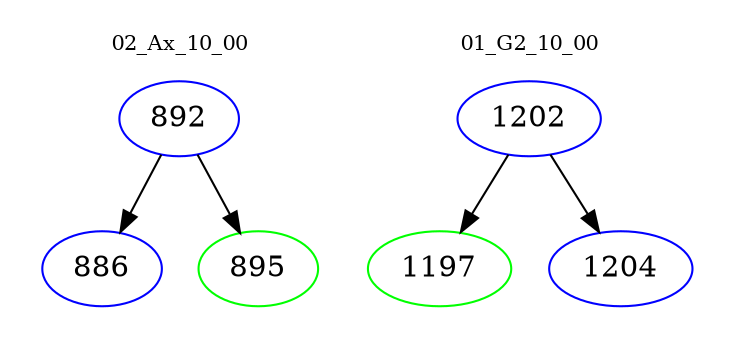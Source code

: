 digraph{
subgraph cluster_0 {
color = white
label = "02_Ax_10_00";
fontsize=10;
T0_892 [label="892", color="blue"]
T0_892 -> T0_886 [color="black"]
T0_886 [label="886", color="blue"]
T0_892 -> T0_895 [color="black"]
T0_895 [label="895", color="green"]
}
subgraph cluster_1 {
color = white
label = "01_G2_10_00";
fontsize=10;
T1_1202 [label="1202", color="blue"]
T1_1202 -> T1_1197 [color="black"]
T1_1197 [label="1197", color="green"]
T1_1202 -> T1_1204 [color="black"]
T1_1204 [label="1204", color="blue"]
}
}
